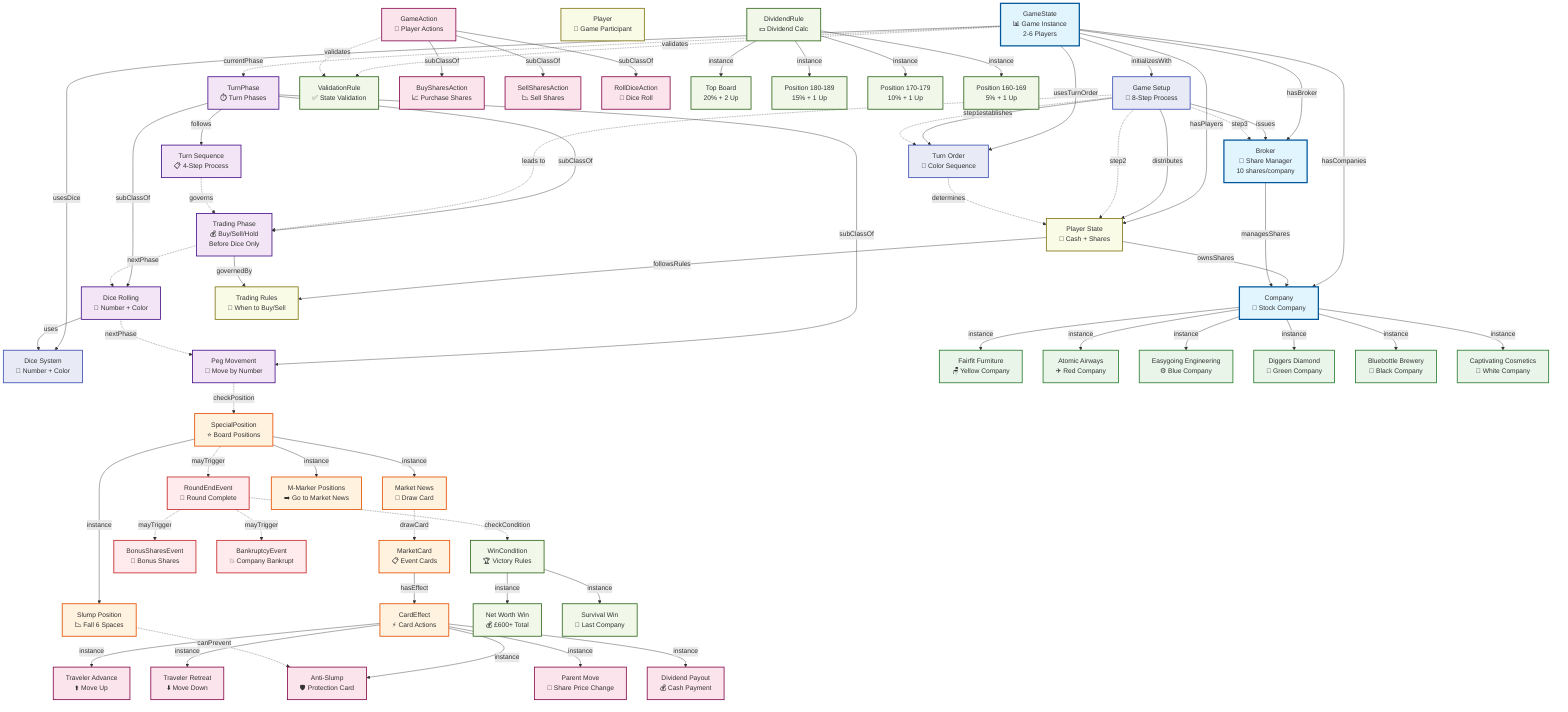 graph TB
    %% Core Game Classes
    GameState[GameState<br/>📊 Game Instance<br/>2-6 Players]
    Player[Player<br/>👤 Game Participant]
    Company[Company<br/>🏢 Stock Company]
    Broker[Broker<br/>🏦 Share Manager<br/>10 shares/company]
    
    %% Initialization Classes
    GameInitialization[Game Setup<br/>🎯 8-Step Process]
    TurnOrderSystem[Turn Order<br/>🔄 Color Sequence]
    DiceSystem[Dice System<br/>🎲 Number + Color]
    
    %% Game Flow Classes
    TurnPhase[TurnPhase<br/>⏱️ Turn Phases]
    TradingPhase[Trading Phase<br/>💰 Buy/Sell/Hold<br/>Before Dice Only]
    DiceRollingPhase[Dice Rolling<br/>🎲 Number + Color]
    PegMovementPhase[Peg Movement<br/>🔄 Move by Number]
    ActionSequence[Turn Sequence<br/>📋 4-Step Process]
    
    %% Player Management
    PlayerState[Player State<br/>👤 Cash + Shares]
    TradingRules[Trading Rules<br/>📜 When to Buy/Sell]
    
    %% Special Game Elements
    SpecialPosition[SpecialPosition<br/>⭐ Board Positions]
    MarketCard[MarketCard<br/>📋 Event Cards]
    CardEffect[CardEffect<br/>⚡ Card Actions]
    
    %% Game Events
    RoundEndEvent[RoundEndEvent<br/>🏁 Round Complete]
    BonusSharesEvent[BonusSharesEvent<br/>💎 Bonus Shares]
    BankruptcyEvent[BankruptcyEvent<br/>💥 Company Bankrupt]
    
    %% Game Rules
    DividendRule[DividendRule<br/>💵 Dividend Calc]
    WinCondition[WinCondition<br/>🏆 Victory Rules]
    ValidationRule[ValidationRule<br/>✅ State Validation]
    
    %% Game Actions
    GameAction[GameAction<br/>🎯 Player Actions]
    BuySharesAction[BuySharesAction<br/>📈 Purchase Shares]
    SellSharesAction[SellSharesAction<br/>📉 Sell Shares]
    RollDiceAction[RollDiceAction<br/>🎲 Dice Roll]
    
    %% Specific Companies
    FairfitFurniture[Fairfit Furniture<br/>🪑 Yellow Company]
    AtomicAirways[Atomic Airways<br/>✈️ Red Company]
    EasygoingEngineering[Easygoing Engineering<br/>⚙️ Blue Company]
    DiggersDiamond[Diggers Diamond<br/>💎 Green Company]
    BluebottleBrewery[Bluebottle Brewery<br/>🍺 Black Company]
    CaptivatingCosmetics[Captivating Cosmetics<br/>💄 White Company]
    
    %% Special Positions
    SlumpPosition[Slump Position<br/>📉 Fall 6 Spaces]
    MarketNewsPosition[Market News<br/>📰 Draw Card]
    MMarkerPositions[M-Marker Positions<br/>➡️ Go to Market News]
    
    %% Card Effects
    TravelerAdvance[Traveler Advance<br/>⬆️ Move Up]
    TravelerRetreat[Traveler Retreat<br/>⬇️ Move Down]
    ParentMove[Parent Move<br/>🔄 Share Price Change]
    DividendPayout[Dividend Payout<br/>💰 Cash Payment]
    AntiSlumpProtection[Anti-Slump<br/>🛡️ Protection Card]
    
    %% Dividend Rules
    TopBoardDividend[Top Board<br/>20% + 2 Up]
    FifteenPercentDividend[Position 180-189<br/>15% + 1 Up]
    TenPercentDividend[Position 170-179<br/>10% + 1 Up]
    FivePercentDividend[Position 160-169<br/>5% + 1 Up]
    
    %% Win Conditions
    NetWorthWin[Net Worth Win<br/>💰 £600+ Total]
    SurvivalWin[Survival Win<br/>🏃 Last Company]
    
    %% Relationships
    GameState -->|hasPlayers| PlayerState
    GameState -->|hasCompanies| Company
    GameState -->|hasBroker| Broker
    GameState -.->|currentPhase| TurnPhase
    GameState -->|initializesWith| GameInitialization
    GameState -->|usesTurnOrder| TurnOrderSystem
    GameState -->|usesDice| DiceSystem
    
    PlayerState -->|ownsShares| Company
    PlayerState -->|followsRules| TradingRules
    Broker -->|managesShares| Company
    
    GameInitialization -->|establishes| TurnOrderSystem
    GameInitialization -->|distributes| PlayerState
    GameInitialization -->|issues| Broker
    
    TurnPhase -->|subClassOf| TradingPhase
    TurnPhase -->|subClassOf| DiceRollingPhase
    TurnPhase -->|subClassOf| PegMovementPhase
    TurnPhase -->|follows| ActionSequence
    
    TradingPhase -->|governedBy| TradingRules
    DiceRollingPhase -->|uses| DiceSystem
    
    Company -->|instance| FairfitFurniture
    Company -->|instance| AtomicAirways
    Company -->|instance| EasygoingEngineering
    Company -->|instance| DiggersDiamond
    Company -->|instance| BluebottleBrewery
    Company -->|instance| CaptivatingCosmetics
    
    SpecialPosition -->|instance| SlumpPosition
    SpecialPosition -->|instance| MarketNewsPosition
    SpecialPosition -->|instance| MMarkerPositions
    
    CardEffect -->|instance| TravelerAdvance
    CardEffect -->|instance| TravelerRetreat
    CardEffect -->|instance| ParentMove
    CardEffect -->|instance| DividendPayout
    CardEffect -->|instance| AntiSlumpProtection
    
    MarketCard -->|hasEffect| CardEffect
    
    DividendRule -->|instance| TopBoardDividend
    DividendRule -->|instance| FifteenPercentDividend
    DividendRule -->|instance| TenPercentDividend
    DividendRule -->|instance| FivePercentDividend
    
    WinCondition -->|instance| NetWorthWin
    WinCondition -->|instance| SurvivalWin
    
    GameAction -->|subClassOf| BuySharesAction
    GameAction -->|subClassOf| SellSharesAction
    GameAction -->|subClassOf| RollDiceAction
    
    %% Game Flow
    GameInitialization -.->|leads to| TradingPhase
    TradingPhase -.->|nextPhase| DiceRollingPhase
    DiceRollingPhase -.->|nextPhase| PegMovementPhase
    PegMovementPhase -.->|checkPosition| SpecialPosition
    SpecialPosition -.->|mayTrigger| RoundEndEvent
    RoundEndEvent -.->|mayTrigger| BonusSharesEvent
    RoundEndEvent -.->|mayTrigger| BankruptcyEvent
    RoundEndEvent -.->|checkCondition| WinCondition
    
    %% Setup Flow
    GameInitialization -.->|step1| TurnOrderSystem
    GameInitialization -.->|step2| PlayerState  
    GameInitialization -.->|step3| Broker
    
    %% Special Triggers
    SlumpPosition -.->|canPrevent| AntiSlumpProtection
    MarketNewsPosition -.->|drawCard| MarketCard
    
    %% Turn Order Flow
    TurnOrderSystem -.->|determines| PlayerState
    ActionSequence -.->|governs| TradingPhase
    
    %% Validation Flow
    GameState -.->|validates| ValidationRule
    GameAction -.->|validates| ValidationRule
    
    %% Color Coding
    classDef gameCore fill:#e1f5fe,stroke:#01579b,stroke-width:3px
    classDef initialization fill:#e8eaf6,stroke:#3f51b5,stroke-width:2px
    classDef turnFlow fill:#f3e5f5,stroke:#4a148c,stroke-width:2px
    classDef companies fill:#e8f5e8,stroke:#2e7d32,stroke-width:2px
    classDef special fill:#fff3e0,stroke:#e65100,stroke-width:2px
    classDef events fill:#ffebee,stroke:#c62828,stroke-width:2px
    classDef rules fill:#f1f8e9,stroke:#33691e,stroke-width:2px
    classDef actions fill:#fce4ec,stroke:#880e4f,stroke-width:2px
    classDef playerMgmt fill:#f9fbe7,stroke:#827717,stroke-width:2px
    
    class GameState,Company,Broker gameCore
    class GameInitialization,TurnOrderSystem,DiceSystem initialization
    class TurnPhase,TradingPhase,DiceRollingPhase,PegMovementPhase,ActionSequence turnFlow
    class FairfitFurniture,AtomicAirways,EasygoingEngineering,DiggersDiamond,BluebottleBrewery,CaptivatingCosmetics companies
    class SpecialPosition,SlumpPosition,MarketNewsPosition,MMarkerPositions,MarketCard,CardEffect special
    class RoundEndEvent,BonusSharesEvent,BankruptcyEvent events
    class DividendRule,WinCondition,ValidationRule,TopBoardDividend,FifteenPercentDividend,TenPercentDividend,FivePercentDividend,NetWorthWin,SurvivalWin rules
    class GameAction,BuySharesAction,SellSharesAction,RollDiceAction,TravelerAdvance,TravelerRetreat,ParentMove,DividendPayout,AntiSlumpProtection actions
    class Player,PlayerState,TradingRules playerMgmt